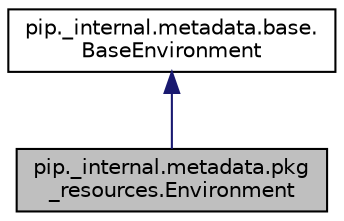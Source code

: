 digraph "pip._internal.metadata.pkg_resources.Environment"
{
 // LATEX_PDF_SIZE
  edge [fontname="Helvetica",fontsize="10",labelfontname="Helvetica",labelfontsize="10"];
  node [fontname="Helvetica",fontsize="10",shape=record];
  Node1 [label="pip._internal.metadata.pkg\l_resources.Environment",height=0.2,width=0.4,color="black", fillcolor="grey75", style="filled", fontcolor="black",tooltip=" "];
  Node2 -> Node1 [dir="back",color="midnightblue",fontsize="10",style="solid",fontname="Helvetica"];
  Node2 [label="pip._internal.metadata.base.\lBaseEnvironment",height=0.2,width=0.4,color="black", fillcolor="white", style="filled",URL="$classpip_1_1__internal_1_1metadata_1_1base_1_1_base_environment.html",tooltip=" "];
}
